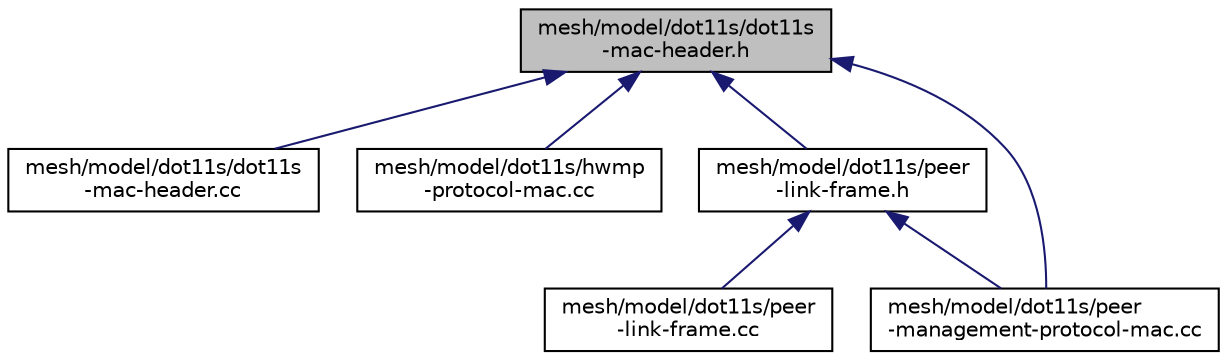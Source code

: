 digraph "mesh/model/dot11s/dot11s-mac-header.h"
{
  edge [fontname="Helvetica",fontsize="10",labelfontname="Helvetica",labelfontsize="10"];
  node [fontname="Helvetica",fontsize="10",shape=record];
  Node1 [label="mesh/model/dot11s/dot11s\l-mac-header.h",height=0.2,width=0.4,color="black", fillcolor="grey75", style="filled", fontcolor="black"];
  Node1 -> Node2 [dir="back",color="midnightblue",fontsize="10",style="solid"];
  Node2 [label="mesh/model/dot11s/dot11s\l-mac-header.cc",height=0.2,width=0.4,color="black", fillcolor="white", style="filled",URL="$db/df3/dot11s-mac-header_8cc.html"];
  Node1 -> Node3 [dir="back",color="midnightblue",fontsize="10",style="solid"];
  Node3 [label="mesh/model/dot11s/hwmp\l-protocol-mac.cc",height=0.2,width=0.4,color="black", fillcolor="white", style="filled",URL="$d7/db3/hwmp-protocol-mac_8cc.html"];
  Node1 -> Node4 [dir="back",color="midnightblue",fontsize="10",style="solid"];
  Node4 [label="mesh/model/dot11s/peer\l-link-frame.h",height=0.2,width=0.4,color="black", fillcolor="white", style="filled",URL="$d3/d6b/peer-link-frame_8h.html"];
  Node4 -> Node5 [dir="back",color="midnightblue",fontsize="10",style="solid"];
  Node5 [label="mesh/model/dot11s/peer\l-link-frame.cc",height=0.2,width=0.4,color="black", fillcolor="white", style="filled",URL="$df/d12/peer-link-frame_8cc.html"];
  Node4 -> Node6 [dir="back",color="midnightblue",fontsize="10",style="solid"];
  Node6 [label="mesh/model/dot11s/peer\l-management-protocol-mac.cc",height=0.2,width=0.4,color="black", fillcolor="white", style="filled",URL="$db/d22/peer-management-protocol-mac_8cc.html"];
  Node1 -> Node6 [dir="back",color="midnightblue",fontsize="10",style="solid"];
}

